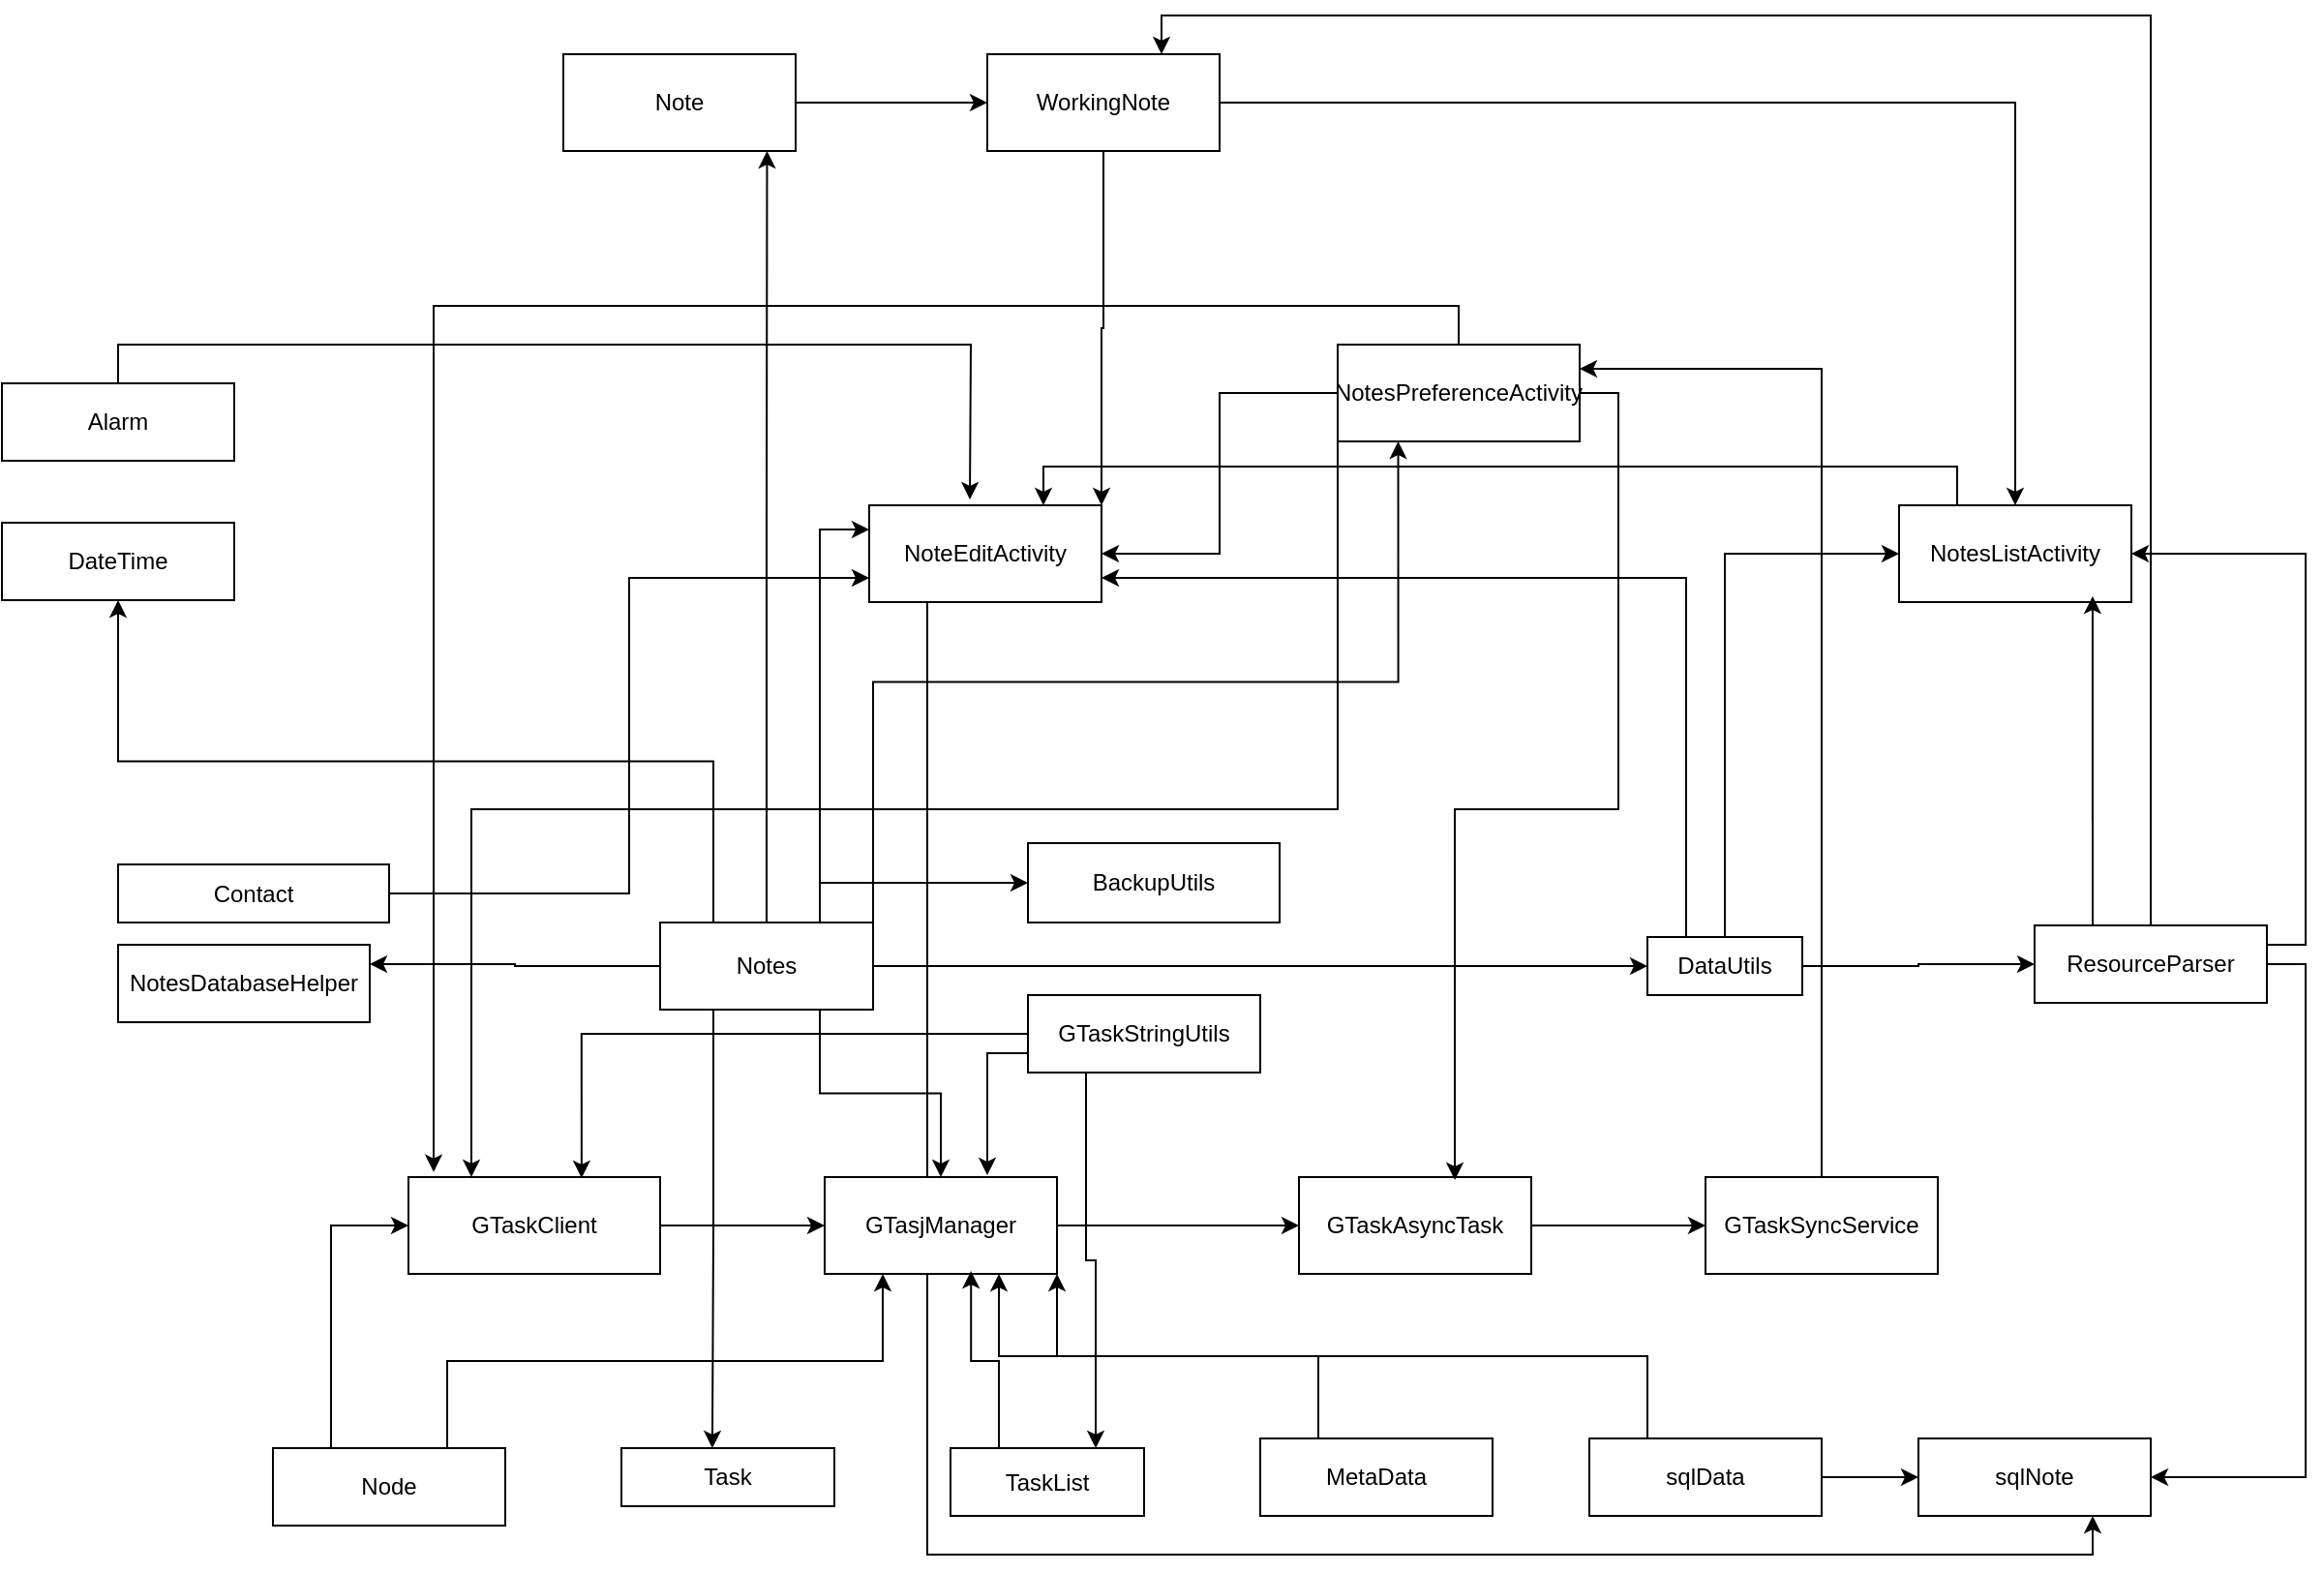 <mxfile version="24.2.2" type="github">
  <diagram name="Page-1" id="e7e014a7-5840-1c2e-5031-d8a46d1fe8dd">
    <mxGraphModel dx="2470" dy="1615" grid="1" gridSize="10" guides="1" tooltips="1" connect="1" arrows="1" fold="1" page="1" pageScale="1" pageWidth="1169" pageHeight="826" background="none" math="0" shadow="0">
      <root>
        <mxCell id="0" />
        <mxCell id="1" parent="0" />
        <mxCell id="LxAjSilcedoxKvx_5Ozk-46" value="" style="edgeStyle=orthogonalEdgeStyle;rounded=0;orthogonalLoop=1;jettySize=auto;html=1;" edge="1" parent="1" source="LxAjSilcedoxKvx_5Ozk-41" target="LxAjSilcedoxKvx_5Ozk-45">
          <mxGeometry relative="1" as="geometry" />
        </mxCell>
        <mxCell id="LxAjSilcedoxKvx_5Ozk-41" value="Note" style="rounded=0;whiteSpace=wrap;html=1;" vertex="1" parent="1">
          <mxGeometry x="180" y="-150" width="120" height="50" as="geometry" />
        </mxCell>
        <mxCell id="LxAjSilcedoxKvx_5Ozk-48" value="" style="edgeStyle=orthogonalEdgeStyle;rounded=0;orthogonalLoop=1;jettySize=auto;html=1;" edge="1" parent="1" source="LxAjSilcedoxKvx_5Ozk-45" target="LxAjSilcedoxKvx_5Ozk-47">
          <mxGeometry relative="1" as="geometry" />
        </mxCell>
        <mxCell id="LxAjSilcedoxKvx_5Ozk-136" style="edgeStyle=orthogonalEdgeStyle;rounded=0;orthogonalLoop=1;jettySize=auto;html=1;exitX=0.5;exitY=1;exitDx=0;exitDy=0;entryX=1;entryY=0;entryDx=0;entryDy=0;" edge="1" parent="1" source="LxAjSilcedoxKvx_5Ozk-45" target="LxAjSilcedoxKvx_5Ozk-52">
          <mxGeometry relative="1" as="geometry" />
        </mxCell>
        <mxCell id="LxAjSilcedoxKvx_5Ozk-45" value="WorkingNote" style="whiteSpace=wrap;html=1;rounded=0;" vertex="1" parent="1">
          <mxGeometry x="399" y="-150" width="120" height="50" as="geometry" />
        </mxCell>
        <mxCell id="LxAjSilcedoxKvx_5Ozk-149" style="edgeStyle=orthogonalEdgeStyle;rounded=0;orthogonalLoop=1;jettySize=auto;html=1;exitX=0.25;exitY=0;exitDx=0;exitDy=0;entryX=0.75;entryY=0;entryDx=0;entryDy=0;" edge="1" parent="1" source="LxAjSilcedoxKvx_5Ozk-47" target="LxAjSilcedoxKvx_5Ozk-52">
          <mxGeometry relative="1" as="geometry" />
        </mxCell>
        <mxCell id="LxAjSilcedoxKvx_5Ozk-47" value="NotesListActivity" style="whiteSpace=wrap;html=1;rounded=0;" vertex="1" parent="1">
          <mxGeometry x="870" y="83" width="120" height="50" as="geometry" />
        </mxCell>
        <mxCell id="LxAjSilcedoxKvx_5Ozk-141" style="edgeStyle=orthogonalEdgeStyle;rounded=0;orthogonalLoop=1;jettySize=auto;html=1;exitX=0.25;exitY=1;exitDx=0;exitDy=0;entryX=0.75;entryY=1;entryDx=0;entryDy=0;" edge="1" parent="1" source="LxAjSilcedoxKvx_5Ozk-52" target="LxAjSilcedoxKvx_5Ozk-78">
          <mxGeometry relative="1" as="geometry" />
        </mxCell>
        <mxCell id="LxAjSilcedoxKvx_5Ozk-52" value="NoteEditActivity" style="rounded=0;whiteSpace=wrap;html=1;strokeColor=default;align=center;verticalAlign=middle;fontFamily=Helvetica;fontSize=12;fontColor=default;fillColor=default;" vertex="1" parent="1">
          <mxGeometry x="338" y="83" width="120" height="50" as="geometry" />
        </mxCell>
        <mxCell id="LxAjSilcedoxKvx_5Ozk-131" style="edgeStyle=orthogonalEdgeStyle;rounded=0;orthogonalLoop=1;jettySize=auto;html=1;exitX=0.5;exitY=0;exitDx=0;exitDy=0;" edge="1" parent="1" source="LxAjSilcedoxKvx_5Ozk-53">
          <mxGeometry relative="1" as="geometry">
            <mxPoint x="390" y="80" as="targetPoint" />
          </mxGeometry>
        </mxCell>
        <mxCell id="LxAjSilcedoxKvx_5Ozk-53" value="Alarm" style="rounded=0;whiteSpace=wrap;html=1;strokeColor=default;align=center;verticalAlign=middle;fontFamily=Helvetica;fontSize=12;fontColor=default;fillColor=default;" vertex="1" parent="1">
          <mxGeometry x="-110" y="20" width="120" height="40" as="geometry" />
        </mxCell>
        <mxCell id="LxAjSilcedoxKvx_5Ozk-90" style="edgeStyle=orthogonalEdgeStyle;rounded=0;orthogonalLoop=1;jettySize=auto;html=1;exitX=0.25;exitY=0;exitDx=0;exitDy=0;entryX=0.5;entryY=1;entryDx=0;entryDy=0;" edge="1" parent="1" source="LxAjSilcedoxKvx_5Ozk-55" target="LxAjSilcedoxKvx_5Ozk-63">
          <mxGeometry relative="1" as="geometry" />
        </mxCell>
        <mxCell id="LxAjSilcedoxKvx_5Ozk-92" style="edgeStyle=orthogonalEdgeStyle;rounded=0;orthogonalLoop=1;jettySize=auto;html=1;exitX=0.75;exitY=0;exitDx=0;exitDy=0;entryX=0;entryY=0.5;entryDx=0;entryDy=0;" edge="1" parent="1" source="LxAjSilcedoxKvx_5Ozk-55" target="LxAjSilcedoxKvx_5Ozk-59">
          <mxGeometry relative="1" as="geometry" />
        </mxCell>
        <mxCell id="LxAjSilcedoxKvx_5Ozk-93" style="edgeStyle=orthogonalEdgeStyle;rounded=0;orthogonalLoop=1;jettySize=auto;html=1;exitX=1;exitY=0.5;exitDx=0;exitDy=0;entryX=0;entryY=0.5;entryDx=0;entryDy=0;" edge="1" parent="1" source="LxAjSilcedoxKvx_5Ozk-55" target="LxAjSilcedoxKvx_5Ozk-67">
          <mxGeometry relative="1" as="geometry" />
        </mxCell>
        <mxCell id="LxAjSilcedoxKvx_5Ozk-101" style="edgeStyle=orthogonalEdgeStyle;rounded=0;orthogonalLoop=1;jettySize=auto;html=1;exitX=0;exitY=0.5;exitDx=0;exitDy=0;entryX=1;entryY=0.25;entryDx=0;entryDy=0;" edge="1" parent="1" source="LxAjSilcedoxKvx_5Ozk-55" target="LxAjSilcedoxKvx_5Ozk-61">
          <mxGeometry relative="1" as="geometry" />
        </mxCell>
        <mxCell id="LxAjSilcedoxKvx_5Ozk-106" style="edgeStyle=orthogonalEdgeStyle;rounded=0;orthogonalLoop=1;jettySize=auto;html=1;exitX=0.75;exitY=1;exitDx=0;exitDy=0;entryX=0.5;entryY=0;entryDx=0;entryDy=0;" edge="1" parent="1" source="LxAjSilcedoxKvx_5Ozk-55" target="LxAjSilcedoxKvx_5Ozk-70">
          <mxGeometry relative="1" as="geometry" />
        </mxCell>
        <mxCell id="LxAjSilcedoxKvx_5Ozk-123" style="edgeStyle=orthogonalEdgeStyle;rounded=0;orthogonalLoop=1;jettySize=auto;html=1;exitX=1;exitY=0;exitDx=0;exitDy=0;entryX=0.25;entryY=1;entryDx=0;entryDy=0;" edge="1" parent="1" source="LxAjSilcedoxKvx_5Ozk-55" target="LxAjSilcedoxKvx_5Ozk-66">
          <mxGeometry relative="1" as="geometry" />
        </mxCell>
        <mxCell id="LxAjSilcedoxKvx_5Ozk-137" style="edgeStyle=orthogonalEdgeStyle;rounded=0;orthogonalLoop=1;jettySize=auto;html=1;exitX=0.75;exitY=0;exitDx=0;exitDy=0;entryX=0;entryY=0.25;entryDx=0;entryDy=0;" edge="1" parent="1" source="LxAjSilcedoxKvx_5Ozk-55" target="LxAjSilcedoxKvx_5Ozk-52">
          <mxGeometry relative="1" as="geometry" />
        </mxCell>
        <mxCell id="LxAjSilcedoxKvx_5Ozk-55" value="Notes" style="rounded=0;whiteSpace=wrap;html=1;strokeColor=default;align=center;verticalAlign=middle;fontFamily=Helvetica;fontSize=12;fontColor=default;fillColor=default;" vertex="1" parent="1">
          <mxGeometry x="230" y="298.5" width="110" height="45" as="geometry" />
        </mxCell>
        <mxCell id="LxAjSilcedoxKvx_5Ozk-59" value="BackupUtils" style="whiteSpace=wrap;html=1;rounded=0;" vertex="1" parent="1">
          <mxGeometry x="420" y="257.5" width="130" height="41" as="geometry" />
        </mxCell>
        <mxCell id="LxAjSilcedoxKvx_5Ozk-61" value="NotesDatabaseHelper" style="whiteSpace=wrap;html=1;rounded=0;" vertex="1" parent="1">
          <mxGeometry x="-50" y="310" width="130" height="40" as="geometry" />
        </mxCell>
        <mxCell id="LxAjSilcedoxKvx_5Ozk-63" value="DateTime" style="rounded=0;whiteSpace=wrap;html=1;" vertex="1" parent="1">
          <mxGeometry x="-110" y="92" width="120" height="40" as="geometry" />
        </mxCell>
        <mxCell id="LxAjSilcedoxKvx_5Ozk-116" style="edgeStyle=orthogonalEdgeStyle;rounded=0;orthogonalLoop=1;jettySize=auto;html=1;exitX=0.25;exitY=1;exitDx=0;exitDy=0;entryX=0.75;entryY=0;entryDx=0;entryDy=0;" edge="1" parent="1" source="LxAjSilcedoxKvx_5Ozk-65" target="LxAjSilcedoxKvx_5Ozk-75">
          <mxGeometry relative="1" as="geometry" />
        </mxCell>
        <mxCell id="LxAjSilcedoxKvx_5Ozk-65" value="GTaskStringUtils" style="rounded=0;whiteSpace=wrap;html=1;" vertex="1" parent="1">
          <mxGeometry x="420" y="336" width="120" height="40" as="geometry" />
        </mxCell>
        <mxCell id="LxAjSilcedoxKvx_5Ozk-79" style="edgeStyle=orthogonalEdgeStyle;rounded=0;orthogonalLoop=1;jettySize=auto;html=1;entryX=1;entryY=0.5;entryDx=0;entryDy=0;" edge="1" parent="1" source="LxAjSilcedoxKvx_5Ozk-66" target="LxAjSilcedoxKvx_5Ozk-52">
          <mxGeometry relative="1" as="geometry" />
        </mxCell>
        <mxCell id="LxAjSilcedoxKvx_5Ozk-134" style="edgeStyle=orthogonalEdgeStyle;rounded=0;orthogonalLoop=1;jettySize=auto;html=1;exitX=0;exitY=1;exitDx=0;exitDy=0;entryX=0.25;entryY=0;entryDx=0;entryDy=0;" edge="1" parent="1" source="LxAjSilcedoxKvx_5Ozk-66" target="LxAjSilcedoxKvx_5Ozk-69">
          <mxGeometry relative="1" as="geometry" />
        </mxCell>
        <mxCell id="LxAjSilcedoxKvx_5Ozk-66" value="NotesPreferenceActivity" style="rounded=0;whiteSpace=wrap;html=1;" vertex="1" parent="1">
          <mxGeometry x="580" width="125" height="50" as="geometry" />
        </mxCell>
        <mxCell id="LxAjSilcedoxKvx_5Ozk-94" style="edgeStyle=orthogonalEdgeStyle;rounded=0;orthogonalLoop=1;jettySize=auto;html=1;exitX=1;exitY=0.5;exitDx=0;exitDy=0;entryX=0;entryY=0.5;entryDx=0;entryDy=0;" edge="1" parent="1" source="LxAjSilcedoxKvx_5Ozk-67" target="LxAjSilcedoxKvx_5Ozk-68">
          <mxGeometry relative="1" as="geometry" />
        </mxCell>
        <mxCell id="LxAjSilcedoxKvx_5Ozk-130" style="edgeStyle=orthogonalEdgeStyle;rounded=0;orthogonalLoop=1;jettySize=auto;html=1;exitX=0.5;exitY=0;exitDx=0;exitDy=0;entryX=0;entryY=0.5;entryDx=0;entryDy=0;" edge="1" parent="1" source="LxAjSilcedoxKvx_5Ozk-67" target="LxAjSilcedoxKvx_5Ozk-47">
          <mxGeometry relative="1" as="geometry" />
        </mxCell>
        <mxCell id="LxAjSilcedoxKvx_5Ozk-138" style="edgeStyle=orthogonalEdgeStyle;rounded=0;orthogonalLoop=1;jettySize=auto;html=1;exitX=0.25;exitY=0;exitDx=0;exitDy=0;entryX=1;entryY=0.75;entryDx=0;entryDy=0;" edge="1" parent="1" source="LxAjSilcedoxKvx_5Ozk-67" target="LxAjSilcedoxKvx_5Ozk-52">
          <mxGeometry relative="1" as="geometry" />
        </mxCell>
        <mxCell id="LxAjSilcedoxKvx_5Ozk-67" value="DataUtils" style="rounded=0;whiteSpace=wrap;html=1;" vertex="1" parent="1">
          <mxGeometry x="740" y="306" width="80" height="30" as="geometry" />
        </mxCell>
        <mxCell id="LxAjSilcedoxKvx_5Ozk-96" style="edgeStyle=orthogonalEdgeStyle;rounded=0;orthogonalLoop=1;jettySize=auto;html=1;exitX=0.5;exitY=0;exitDx=0;exitDy=0;entryX=0.75;entryY=0;entryDx=0;entryDy=0;" edge="1" parent="1" source="LxAjSilcedoxKvx_5Ozk-68" target="LxAjSilcedoxKvx_5Ozk-45">
          <mxGeometry relative="1" as="geometry" />
        </mxCell>
        <mxCell id="LxAjSilcedoxKvx_5Ozk-120" style="edgeStyle=orthogonalEdgeStyle;rounded=0;orthogonalLoop=1;jettySize=auto;html=1;exitX=1;exitY=0.5;exitDx=0;exitDy=0;entryX=1;entryY=0.5;entryDx=0;entryDy=0;" edge="1" parent="1" source="LxAjSilcedoxKvx_5Ozk-68" target="LxAjSilcedoxKvx_5Ozk-78">
          <mxGeometry relative="1" as="geometry" />
        </mxCell>
        <mxCell id="LxAjSilcedoxKvx_5Ozk-148" style="edgeStyle=orthogonalEdgeStyle;rounded=0;orthogonalLoop=1;jettySize=auto;html=1;exitX=1;exitY=0.25;exitDx=0;exitDy=0;entryX=1;entryY=0.5;entryDx=0;entryDy=0;" edge="1" parent="1" source="LxAjSilcedoxKvx_5Ozk-68" target="LxAjSilcedoxKvx_5Ozk-47">
          <mxGeometry relative="1" as="geometry" />
        </mxCell>
        <mxCell id="LxAjSilcedoxKvx_5Ozk-68" value="ResourceParser" style="rounded=0;whiteSpace=wrap;html=1;" vertex="1" parent="1">
          <mxGeometry x="940" y="300" width="120" height="40" as="geometry" />
        </mxCell>
        <mxCell id="LxAjSilcedoxKvx_5Ozk-105" style="edgeStyle=orthogonalEdgeStyle;rounded=0;orthogonalLoop=1;jettySize=auto;html=1;entryX=0;entryY=0.5;entryDx=0;entryDy=0;" edge="1" parent="1" source="LxAjSilcedoxKvx_5Ozk-69" target="LxAjSilcedoxKvx_5Ozk-70">
          <mxGeometry relative="1" as="geometry" />
        </mxCell>
        <mxCell id="LxAjSilcedoxKvx_5Ozk-69" value="GTaskClient" style="rounded=0;whiteSpace=wrap;html=1;" vertex="1" parent="1">
          <mxGeometry x="100" y="430" width="130" height="50" as="geometry" />
        </mxCell>
        <mxCell id="LxAjSilcedoxKvx_5Ozk-126" style="edgeStyle=orthogonalEdgeStyle;rounded=0;orthogonalLoop=1;jettySize=auto;html=1;exitX=1;exitY=0.5;exitDx=0;exitDy=0;entryX=0;entryY=0.5;entryDx=0;entryDy=0;" edge="1" parent="1" source="LxAjSilcedoxKvx_5Ozk-70" target="LxAjSilcedoxKvx_5Ozk-71">
          <mxGeometry relative="1" as="geometry" />
        </mxCell>
        <mxCell id="LxAjSilcedoxKvx_5Ozk-70" value="GTasjManager" style="rounded=0;whiteSpace=wrap;html=1;" vertex="1" parent="1">
          <mxGeometry x="315" y="430" width="120" height="50" as="geometry" />
        </mxCell>
        <mxCell id="LxAjSilcedoxKvx_5Ozk-114" style="edgeStyle=orthogonalEdgeStyle;rounded=0;orthogonalLoop=1;jettySize=auto;html=1;entryX=0;entryY=0.5;entryDx=0;entryDy=0;" edge="1" parent="1" source="LxAjSilcedoxKvx_5Ozk-71" target="LxAjSilcedoxKvx_5Ozk-72">
          <mxGeometry relative="1" as="geometry" />
        </mxCell>
        <mxCell id="LxAjSilcedoxKvx_5Ozk-71" value="GTaskAsyncTask" style="rounded=0;whiteSpace=wrap;html=1;" vertex="1" parent="1">
          <mxGeometry x="560" y="430" width="120" height="50" as="geometry" />
        </mxCell>
        <mxCell id="LxAjSilcedoxKvx_5Ozk-125" style="edgeStyle=orthogonalEdgeStyle;rounded=0;orthogonalLoop=1;jettySize=auto;html=1;exitX=0.5;exitY=0;exitDx=0;exitDy=0;entryX=1;entryY=0.25;entryDx=0;entryDy=0;" edge="1" parent="1" source="LxAjSilcedoxKvx_5Ozk-72" target="LxAjSilcedoxKvx_5Ozk-66">
          <mxGeometry relative="1" as="geometry" />
        </mxCell>
        <mxCell id="LxAjSilcedoxKvx_5Ozk-72" value="GTaskSyncService" style="rounded=0;whiteSpace=wrap;html=1;" vertex="1" parent="1">
          <mxGeometry x="770" y="430" width="120" height="50" as="geometry" />
        </mxCell>
        <mxCell id="LxAjSilcedoxKvx_5Ozk-108" style="edgeStyle=orthogonalEdgeStyle;rounded=0;orthogonalLoop=1;jettySize=auto;html=1;exitX=0.75;exitY=0;exitDx=0;exitDy=0;entryX=0.25;entryY=1;entryDx=0;entryDy=0;" edge="1" parent="1" source="LxAjSilcedoxKvx_5Ozk-73" target="LxAjSilcedoxKvx_5Ozk-70">
          <mxGeometry relative="1" as="geometry" />
        </mxCell>
        <mxCell id="LxAjSilcedoxKvx_5Ozk-118" style="edgeStyle=orthogonalEdgeStyle;rounded=0;orthogonalLoop=1;jettySize=auto;html=1;exitX=0.25;exitY=0;exitDx=0;exitDy=0;entryX=0;entryY=0.5;entryDx=0;entryDy=0;" edge="1" parent="1" source="LxAjSilcedoxKvx_5Ozk-73" target="LxAjSilcedoxKvx_5Ozk-69">
          <mxGeometry relative="1" as="geometry" />
        </mxCell>
        <mxCell id="LxAjSilcedoxKvx_5Ozk-73" value="Node" style="rounded=0;whiteSpace=wrap;html=1;" vertex="1" parent="1">
          <mxGeometry x="30" y="570" width="120" height="40" as="geometry" />
        </mxCell>
        <mxCell id="LxAjSilcedoxKvx_5Ozk-74" value="Task" style="rounded=0;whiteSpace=wrap;html=1;" vertex="1" parent="1">
          <mxGeometry x="210" y="570" width="110" height="30" as="geometry" />
        </mxCell>
        <mxCell id="LxAjSilcedoxKvx_5Ozk-75" value="TaskList" style="rounded=0;whiteSpace=wrap;html=1;" vertex="1" parent="1">
          <mxGeometry x="380" y="570" width="100" height="35" as="geometry" />
        </mxCell>
        <mxCell id="LxAjSilcedoxKvx_5Ozk-111" style="edgeStyle=orthogonalEdgeStyle;rounded=0;orthogonalLoop=1;jettySize=auto;html=1;exitX=0.25;exitY=0;exitDx=0;exitDy=0;entryX=0.75;entryY=1;entryDx=0;entryDy=0;" edge="1" parent="1" source="LxAjSilcedoxKvx_5Ozk-76" target="LxAjSilcedoxKvx_5Ozk-70">
          <mxGeometry relative="1" as="geometry" />
        </mxCell>
        <mxCell id="LxAjSilcedoxKvx_5Ozk-76" value="MetaData" style="rounded=0;whiteSpace=wrap;html=1;" vertex="1" parent="1">
          <mxGeometry x="540" y="565" width="120" height="40" as="geometry" />
        </mxCell>
        <mxCell id="LxAjSilcedoxKvx_5Ozk-112" style="edgeStyle=orthogonalEdgeStyle;rounded=0;orthogonalLoop=1;jettySize=auto;html=1;exitX=0.25;exitY=0;exitDx=0;exitDy=0;entryX=1;entryY=1;entryDx=0;entryDy=0;" edge="1" parent="1" source="LxAjSilcedoxKvx_5Ozk-77" target="LxAjSilcedoxKvx_5Ozk-70">
          <mxGeometry relative="1" as="geometry" />
        </mxCell>
        <mxCell id="LxAjSilcedoxKvx_5Ozk-115" style="edgeStyle=orthogonalEdgeStyle;rounded=0;orthogonalLoop=1;jettySize=auto;html=1;exitX=1;exitY=0.5;exitDx=0;exitDy=0;entryX=0;entryY=0.5;entryDx=0;entryDy=0;" edge="1" parent="1" source="LxAjSilcedoxKvx_5Ozk-77" target="LxAjSilcedoxKvx_5Ozk-78">
          <mxGeometry relative="1" as="geometry" />
        </mxCell>
        <mxCell id="LxAjSilcedoxKvx_5Ozk-77" value="sqlData" style="rounded=0;whiteSpace=wrap;html=1;" vertex="1" parent="1">
          <mxGeometry x="710" y="565" width="120" height="40" as="geometry" />
        </mxCell>
        <mxCell id="LxAjSilcedoxKvx_5Ozk-78" value="sqlNote" style="rounded=0;whiteSpace=wrap;html=1;" vertex="1" parent="1">
          <mxGeometry x="880" y="565" width="120" height="40" as="geometry" />
        </mxCell>
        <mxCell id="LxAjSilcedoxKvx_5Ozk-89" style="edgeStyle=orthogonalEdgeStyle;rounded=0;orthogonalLoop=1;jettySize=auto;html=1;exitX=1;exitY=0.5;exitDx=0;exitDy=0;entryX=0;entryY=0.75;entryDx=0;entryDy=0;" edge="1" parent="1" source="LxAjSilcedoxKvx_5Ozk-80" target="LxAjSilcedoxKvx_5Ozk-52">
          <mxGeometry relative="1" as="geometry" />
        </mxCell>
        <mxCell id="LxAjSilcedoxKvx_5Ozk-80" value="Contact" style="rounded=0;whiteSpace=wrap;html=1;strokeColor=default;align=center;verticalAlign=middle;fontFamily=Helvetica;fontSize=12;fontColor=default;fillColor=default;" vertex="1" parent="1">
          <mxGeometry x="-50" y="268.5" width="140" height="30" as="geometry" />
        </mxCell>
        <mxCell id="LxAjSilcedoxKvx_5Ozk-104" style="edgeStyle=orthogonalEdgeStyle;rounded=0;orthogonalLoop=1;jettySize=auto;html=1;exitX=0;exitY=0.5;exitDx=0;exitDy=0;entryX=0.688;entryY=0.01;entryDx=0;entryDy=0;entryPerimeter=0;" edge="1" parent="1" source="LxAjSilcedoxKvx_5Ozk-65" target="LxAjSilcedoxKvx_5Ozk-69">
          <mxGeometry relative="1" as="geometry" />
        </mxCell>
        <mxCell id="LxAjSilcedoxKvx_5Ozk-107" style="edgeStyle=orthogonalEdgeStyle;rounded=0;orthogonalLoop=1;jettySize=auto;html=1;exitX=0;exitY=0.75;exitDx=0;exitDy=0;entryX=0.7;entryY=-0.02;entryDx=0;entryDy=0;entryPerimeter=0;" edge="1" parent="1" source="LxAjSilcedoxKvx_5Ozk-65" target="LxAjSilcedoxKvx_5Ozk-70">
          <mxGeometry relative="1" as="geometry" />
        </mxCell>
        <mxCell id="LxAjSilcedoxKvx_5Ozk-119" style="edgeStyle=orthogonalEdgeStyle;rounded=0;orthogonalLoop=1;jettySize=auto;html=1;exitX=0.25;exitY=1;exitDx=0;exitDy=0;entryX=0.427;entryY=0;entryDx=0;entryDy=0;entryPerimeter=0;" edge="1" parent="1" source="LxAjSilcedoxKvx_5Ozk-55" target="LxAjSilcedoxKvx_5Ozk-74">
          <mxGeometry relative="1" as="geometry" />
        </mxCell>
        <mxCell id="LxAjSilcedoxKvx_5Ozk-122" style="edgeStyle=orthogonalEdgeStyle;rounded=0;orthogonalLoop=1;jettySize=auto;html=1;exitX=1;exitY=0.5;exitDx=0;exitDy=0;entryX=0.671;entryY=0.03;entryDx=0;entryDy=0;entryPerimeter=0;" edge="1" parent="1" source="LxAjSilcedoxKvx_5Ozk-66" target="LxAjSilcedoxKvx_5Ozk-71">
          <mxGeometry relative="1" as="geometry" />
        </mxCell>
        <mxCell id="LxAjSilcedoxKvx_5Ozk-132" style="edgeStyle=orthogonalEdgeStyle;rounded=0;orthogonalLoop=1;jettySize=auto;html=1;exitX=0.5;exitY=0;exitDx=0;exitDy=0;entryX=0.1;entryY=-0.053;entryDx=0;entryDy=0;entryPerimeter=0;" edge="1" parent="1" source="LxAjSilcedoxKvx_5Ozk-66" target="LxAjSilcedoxKvx_5Ozk-69">
          <mxGeometry relative="1" as="geometry" />
        </mxCell>
        <mxCell id="LxAjSilcedoxKvx_5Ozk-135" style="edgeStyle=orthogonalEdgeStyle;rounded=0;orthogonalLoop=1;jettySize=auto;html=1;exitX=0.5;exitY=0;exitDx=0;exitDy=0;entryX=0.877;entryY=1;entryDx=0;entryDy=0;entryPerimeter=0;" edge="1" parent="1" source="LxAjSilcedoxKvx_5Ozk-55" target="LxAjSilcedoxKvx_5Ozk-41">
          <mxGeometry relative="1" as="geometry" />
        </mxCell>
        <mxCell id="LxAjSilcedoxKvx_5Ozk-142" style="edgeStyle=orthogonalEdgeStyle;rounded=0;orthogonalLoop=1;jettySize=auto;html=1;exitX=0.25;exitY=0;exitDx=0;exitDy=0;entryX=0.63;entryY=0.971;entryDx=0;entryDy=0;entryPerimeter=0;" edge="1" parent="1" source="LxAjSilcedoxKvx_5Ozk-75" target="LxAjSilcedoxKvx_5Ozk-70">
          <mxGeometry relative="1" as="geometry" />
        </mxCell>
        <mxCell id="LxAjSilcedoxKvx_5Ozk-150" style="edgeStyle=orthogonalEdgeStyle;rounded=0;orthogonalLoop=1;jettySize=auto;html=1;exitX=0.25;exitY=0;exitDx=0;exitDy=0;entryX=0.833;entryY=0.94;entryDx=0;entryDy=0;entryPerimeter=0;" edge="1" parent="1" source="LxAjSilcedoxKvx_5Ozk-68" target="LxAjSilcedoxKvx_5Ozk-47">
          <mxGeometry relative="1" as="geometry" />
        </mxCell>
      </root>
    </mxGraphModel>
  </diagram>
</mxfile>

